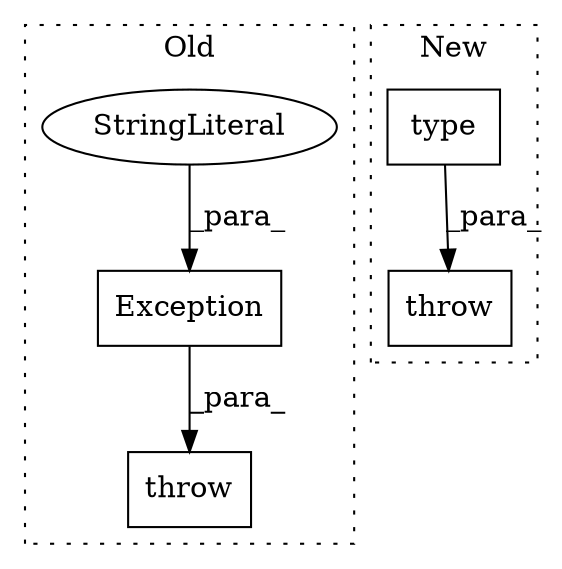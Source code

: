 digraph G {
subgraph cluster0 {
1 [label="Exception" a="32" s="2322,2378" l="10,1" shape="box"];
3 [label="throw" a="53" s="2316" l="6" shape="box"];
4 [label="StringLiteral" a="45" s="2332" l="46" shape="ellipse"];
label = "Old";
style="dotted";
}
subgraph cluster1 {
2 [label="type" a="32" s="2232,2287" l="5,1" shape="box"];
5 [label="throw" a="53" s="2226" l="6" shape="box"];
label = "New";
style="dotted";
}
1 -> 3 [label="_para_"];
2 -> 5 [label="_para_"];
4 -> 1 [label="_para_"];
}